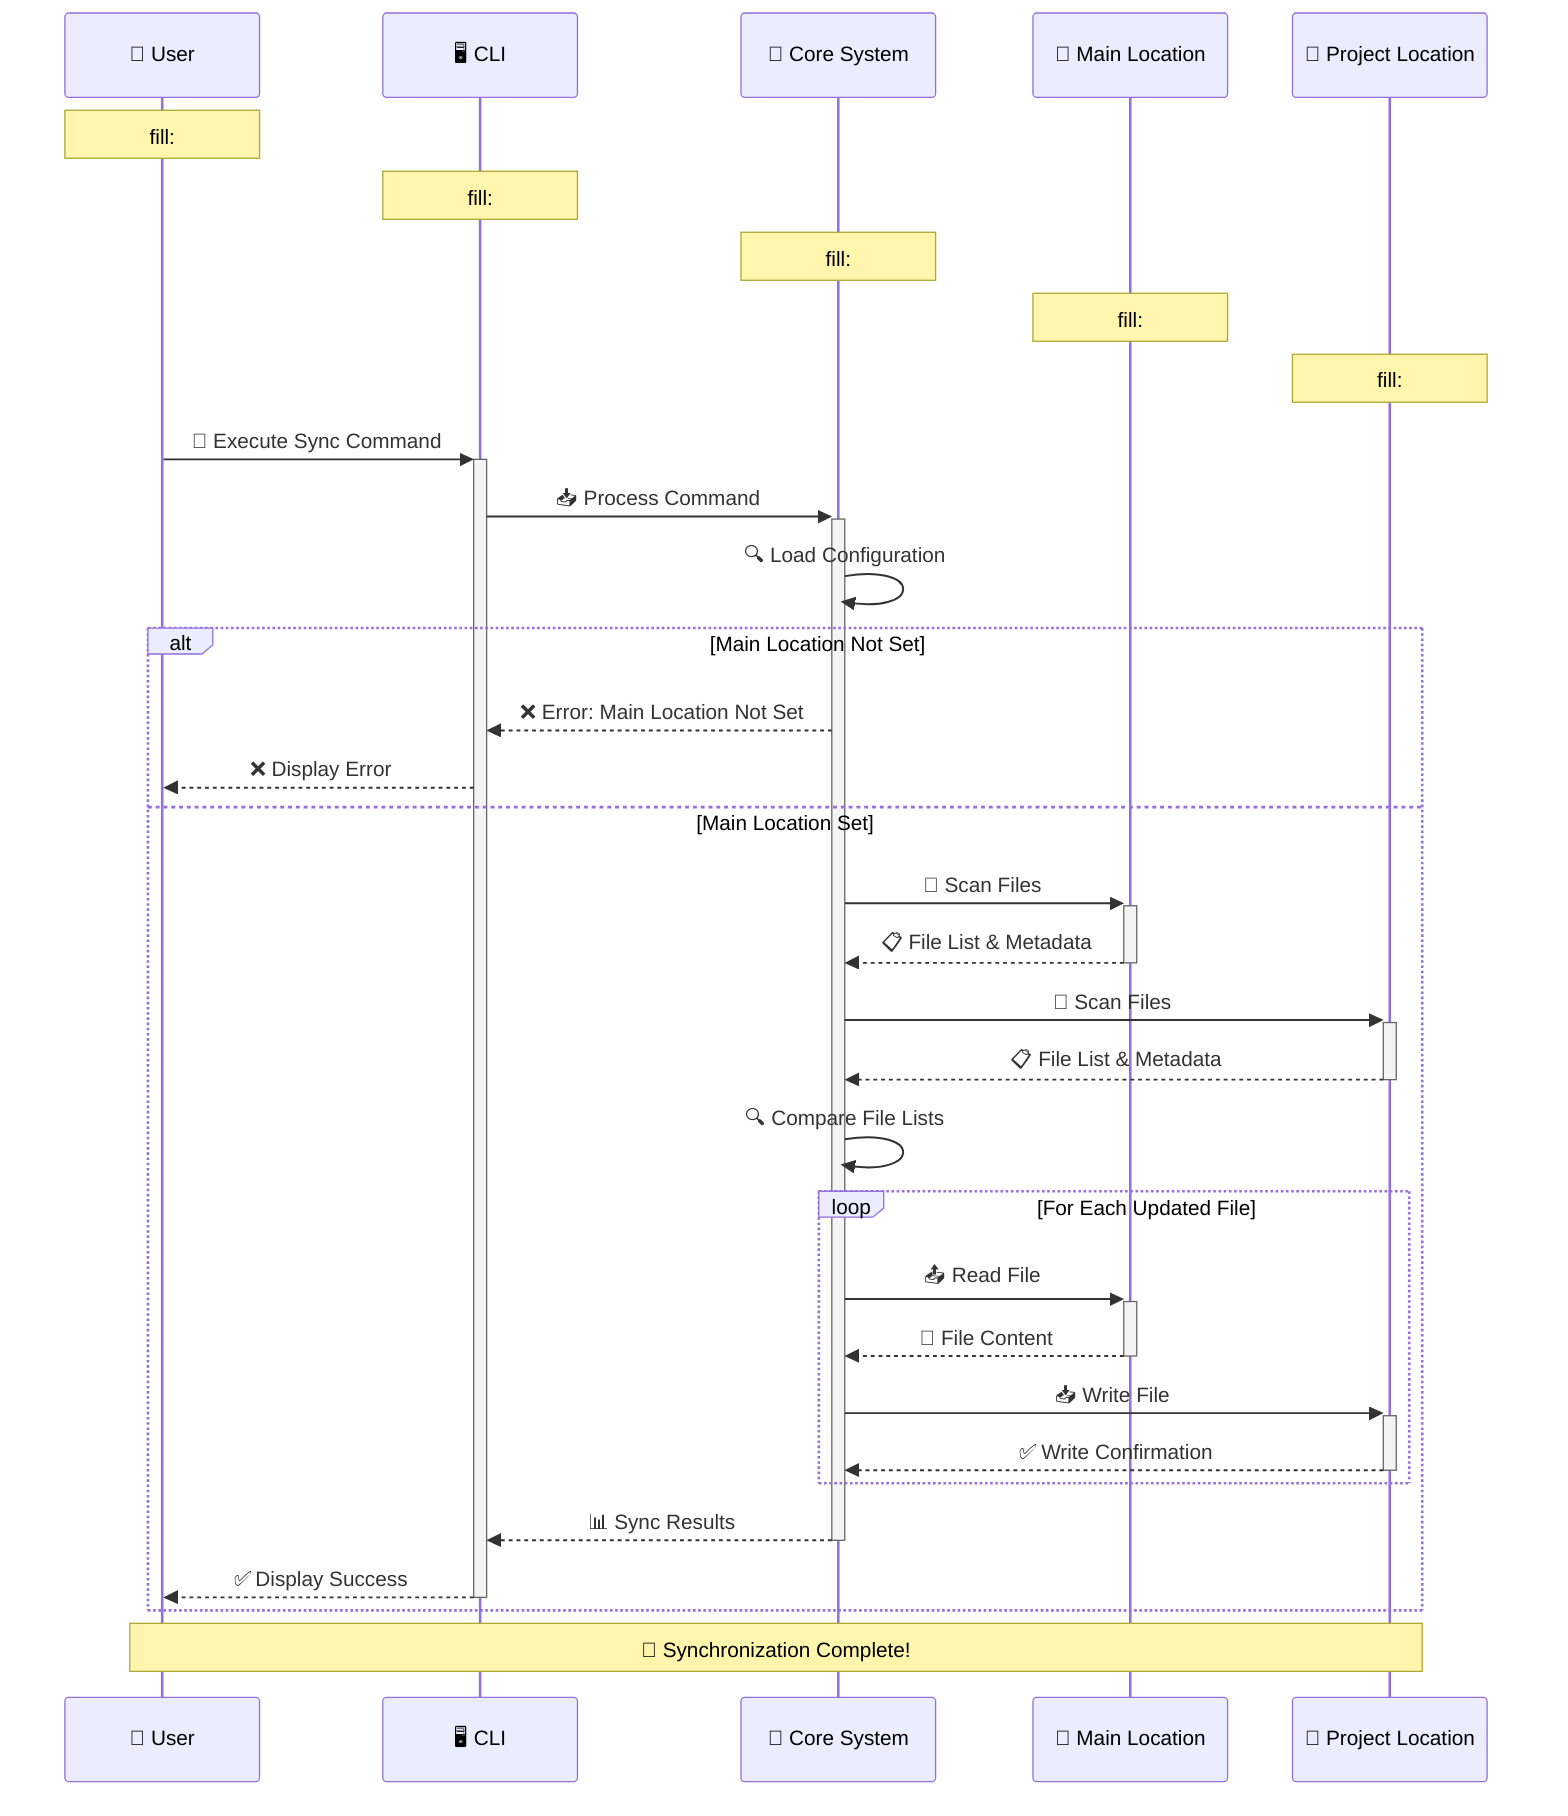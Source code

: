 sequenceDiagram
    participant User as 👤 User
    participant CLI as 🖥️ CLI
    participant Core as 🔧 Core System
    participant MainLoc as 📁 Main Location
    participant ProjLoc as 📁 Project Location

    %% Define styles using note annotations
    note over User: fill:#ff9966,stroke:#ff6600
    note over CLI: fill:#66b3ff,stroke:#0066cc
    note over Core: fill:#cc99ff,stroke:#9933ff
    note over MainLoc: fill:#99ff99,stroke:#33cc33
    note over ProjLoc: fill:#99ff99,stroke:#33cc33
    
    %% Sequence starts
    User->>+CLI: 🚀 Execute Sync Command
    CLI->>+Core: 📥 Process Command
    
    %% Loading phase
    Core->>Core: 🔍 Load Configuration
    
    %% Validation phase
    alt Main Location Not Set
        Core-->>CLI: ❌ Error: Main Location Not Set
        CLI-->>User: ❌ Display Error
    else Main Location Set
        Core->>+MainLoc: 📂 Scan Files
        MainLoc-->>-Core: 📋 File List & Metadata
        Core->>+ProjLoc: 📂 Scan Files
        ProjLoc-->>-Core: 📋 File List & Metadata
        
        %% Comparison phase
        Core->>Core: 🔍 Compare File Lists
        
        %% Synchronization phase
        loop For Each Updated File
            Core->>+MainLoc: 📤 Read File
            MainLoc-->>-Core: 📄 File Content
            Core->>+ProjLoc: 📥 Write File
            ProjLoc-->>-Core: ✅ Write Confirmation
        end
        
        %% Completion phase
        Core-->>-CLI: 📊 Sync Results
        CLI-->>-User: ✅ Display Success
    end
    
    %% Final confirmation
    Note over User,ProjLoc: 🎉 Synchronization Complete!